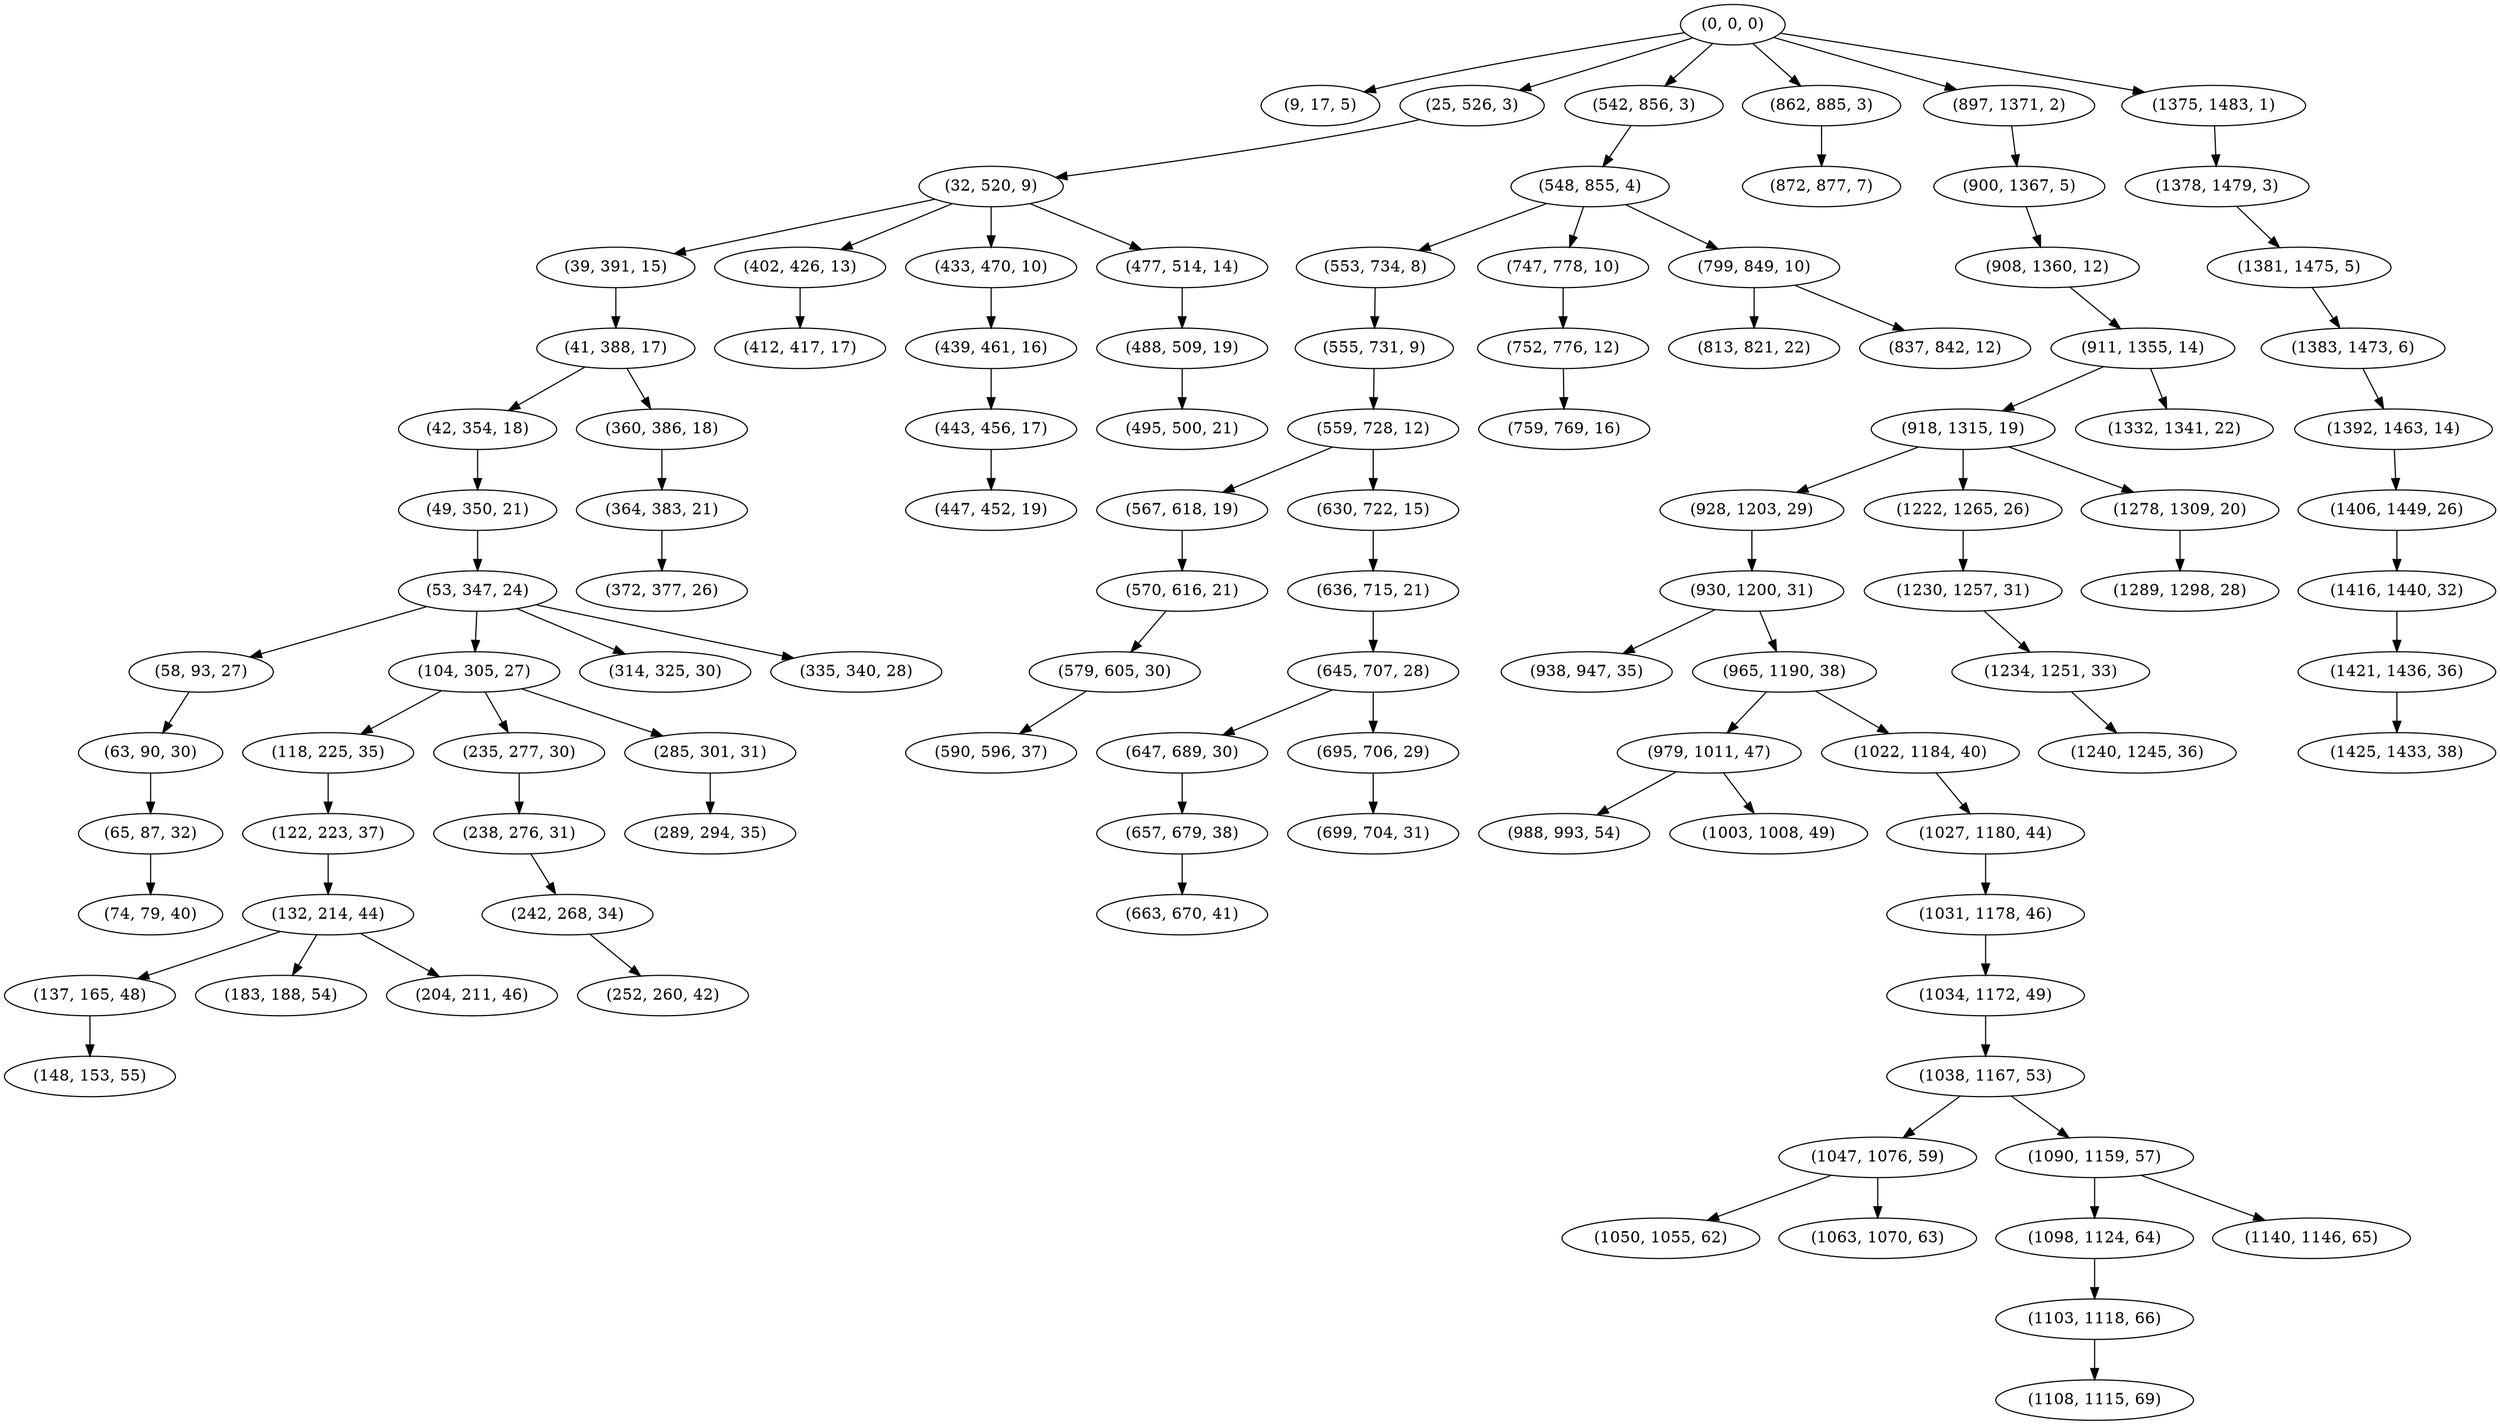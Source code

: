 digraph tree {
    "(0, 0, 0)";
    "(9, 17, 5)";
    "(25, 526, 3)";
    "(32, 520, 9)";
    "(39, 391, 15)";
    "(41, 388, 17)";
    "(42, 354, 18)";
    "(49, 350, 21)";
    "(53, 347, 24)";
    "(58, 93, 27)";
    "(63, 90, 30)";
    "(65, 87, 32)";
    "(74, 79, 40)";
    "(104, 305, 27)";
    "(118, 225, 35)";
    "(122, 223, 37)";
    "(132, 214, 44)";
    "(137, 165, 48)";
    "(148, 153, 55)";
    "(183, 188, 54)";
    "(204, 211, 46)";
    "(235, 277, 30)";
    "(238, 276, 31)";
    "(242, 268, 34)";
    "(252, 260, 42)";
    "(285, 301, 31)";
    "(289, 294, 35)";
    "(314, 325, 30)";
    "(335, 340, 28)";
    "(360, 386, 18)";
    "(364, 383, 21)";
    "(372, 377, 26)";
    "(402, 426, 13)";
    "(412, 417, 17)";
    "(433, 470, 10)";
    "(439, 461, 16)";
    "(443, 456, 17)";
    "(447, 452, 19)";
    "(477, 514, 14)";
    "(488, 509, 19)";
    "(495, 500, 21)";
    "(542, 856, 3)";
    "(548, 855, 4)";
    "(553, 734, 8)";
    "(555, 731, 9)";
    "(559, 728, 12)";
    "(567, 618, 19)";
    "(570, 616, 21)";
    "(579, 605, 30)";
    "(590, 596, 37)";
    "(630, 722, 15)";
    "(636, 715, 21)";
    "(645, 707, 28)";
    "(647, 689, 30)";
    "(657, 679, 38)";
    "(663, 670, 41)";
    "(695, 706, 29)";
    "(699, 704, 31)";
    "(747, 778, 10)";
    "(752, 776, 12)";
    "(759, 769, 16)";
    "(799, 849, 10)";
    "(813, 821, 22)";
    "(837, 842, 12)";
    "(862, 885, 3)";
    "(872, 877, 7)";
    "(897, 1371, 2)";
    "(900, 1367, 5)";
    "(908, 1360, 12)";
    "(911, 1355, 14)";
    "(918, 1315, 19)";
    "(928, 1203, 29)";
    "(930, 1200, 31)";
    "(938, 947, 35)";
    "(965, 1190, 38)";
    "(979, 1011, 47)";
    "(988, 993, 54)";
    "(1003, 1008, 49)";
    "(1022, 1184, 40)";
    "(1027, 1180, 44)";
    "(1031, 1178, 46)";
    "(1034, 1172, 49)";
    "(1038, 1167, 53)";
    "(1047, 1076, 59)";
    "(1050, 1055, 62)";
    "(1063, 1070, 63)";
    "(1090, 1159, 57)";
    "(1098, 1124, 64)";
    "(1103, 1118, 66)";
    "(1108, 1115, 69)";
    "(1140, 1146, 65)";
    "(1222, 1265, 26)";
    "(1230, 1257, 31)";
    "(1234, 1251, 33)";
    "(1240, 1245, 36)";
    "(1278, 1309, 20)";
    "(1289, 1298, 28)";
    "(1332, 1341, 22)";
    "(1375, 1483, 1)";
    "(1378, 1479, 3)";
    "(1381, 1475, 5)";
    "(1383, 1473, 6)";
    "(1392, 1463, 14)";
    "(1406, 1449, 26)";
    "(1416, 1440, 32)";
    "(1421, 1436, 36)";
    "(1425, 1433, 38)";
    "(0, 0, 0)" -> "(9, 17, 5)";
    "(0, 0, 0)" -> "(25, 526, 3)";
    "(0, 0, 0)" -> "(542, 856, 3)";
    "(0, 0, 0)" -> "(862, 885, 3)";
    "(0, 0, 0)" -> "(897, 1371, 2)";
    "(0, 0, 0)" -> "(1375, 1483, 1)";
    "(25, 526, 3)" -> "(32, 520, 9)";
    "(32, 520, 9)" -> "(39, 391, 15)";
    "(32, 520, 9)" -> "(402, 426, 13)";
    "(32, 520, 9)" -> "(433, 470, 10)";
    "(32, 520, 9)" -> "(477, 514, 14)";
    "(39, 391, 15)" -> "(41, 388, 17)";
    "(41, 388, 17)" -> "(42, 354, 18)";
    "(41, 388, 17)" -> "(360, 386, 18)";
    "(42, 354, 18)" -> "(49, 350, 21)";
    "(49, 350, 21)" -> "(53, 347, 24)";
    "(53, 347, 24)" -> "(58, 93, 27)";
    "(53, 347, 24)" -> "(104, 305, 27)";
    "(53, 347, 24)" -> "(314, 325, 30)";
    "(53, 347, 24)" -> "(335, 340, 28)";
    "(58, 93, 27)" -> "(63, 90, 30)";
    "(63, 90, 30)" -> "(65, 87, 32)";
    "(65, 87, 32)" -> "(74, 79, 40)";
    "(104, 305, 27)" -> "(118, 225, 35)";
    "(104, 305, 27)" -> "(235, 277, 30)";
    "(104, 305, 27)" -> "(285, 301, 31)";
    "(118, 225, 35)" -> "(122, 223, 37)";
    "(122, 223, 37)" -> "(132, 214, 44)";
    "(132, 214, 44)" -> "(137, 165, 48)";
    "(132, 214, 44)" -> "(183, 188, 54)";
    "(132, 214, 44)" -> "(204, 211, 46)";
    "(137, 165, 48)" -> "(148, 153, 55)";
    "(235, 277, 30)" -> "(238, 276, 31)";
    "(238, 276, 31)" -> "(242, 268, 34)";
    "(242, 268, 34)" -> "(252, 260, 42)";
    "(285, 301, 31)" -> "(289, 294, 35)";
    "(360, 386, 18)" -> "(364, 383, 21)";
    "(364, 383, 21)" -> "(372, 377, 26)";
    "(402, 426, 13)" -> "(412, 417, 17)";
    "(433, 470, 10)" -> "(439, 461, 16)";
    "(439, 461, 16)" -> "(443, 456, 17)";
    "(443, 456, 17)" -> "(447, 452, 19)";
    "(477, 514, 14)" -> "(488, 509, 19)";
    "(488, 509, 19)" -> "(495, 500, 21)";
    "(542, 856, 3)" -> "(548, 855, 4)";
    "(548, 855, 4)" -> "(553, 734, 8)";
    "(548, 855, 4)" -> "(747, 778, 10)";
    "(548, 855, 4)" -> "(799, 849, 10)";
    "(553, 734, 8)" -> "(555, 731, 9)";
    "(555, 731, 9)" -> "(559, 728, 12)";
    "(559, 728, 12)" -> "(567, 618, 19)";
    "(559, 728, 12)" -> "(630, 722, 15)";
    "(567, 618, 19)" -> "(570, 616, 21)";
    "(570, 616, 21)" -> "(579, 605, 30)";
    "(579, 605, 30)" -> "(590, 596, 37)";
    "(630, 722, 15)" -> "(636, 715, 21)";
    "(636, 715, 21)" -> "(645, 707, 28)";
    "(645, 707, 28)" -> "(647, 689, 30)";
    "(645, 707, 28)" -> "(695, 706, 29)";
    "(647, 689, 30)" -> "(657, 679, 38)";
    "(657, 679, 38)" -> "(663, 670, 41)";
    "(695, 706, 29)" -> "(699, 704, 31)";
    "(747, 778, 10)" -> "(752, 776, 12)";
    "(752, 776, 12)" -> "(759, 769, 16)";
    "(799, 849, 10)" -> "(813, 821, 22)";
    "(799, 849, 10)" -> "(837, 842, 12)";
    "(862, 885, 3)" -> "(872, 877, 7)";
    "(897, 1371, 2)" -> "(900, 1367, 5)";
    "(900, 1367, 5)" -> "(908, 1360, 12)";
    "(908, 1360, 12)" -> "(911, 1355, 14)";
    "(911, 1355, 14)" -> "(918, 1315, 19)";
    "(911, 1355, 14)" -> "(1332, 1341, 22)";
    "(918, 1315, 19)" -> "(928, 1203, 29)";
    "(918, 1315, 19)" -> "(1222, 1265, 26)";
    "(918, 1315, 19)" -> "(1278, 1309, 20)";
    "(928, 1203, 29)" -> "(930, 1200, 31)";
    "(930, 1200, 31)" -> "(938, 947, 35)";
    "(930, 1200, 31)" -> "(965, 1190, 38)";
    "(965, 1190, 38)" -> "(979, 1011, 47)";
    "(965, 1190, 38)" -> "(1022, 1184, 40)";
    "(979, 1011, 47)" -> "(988, 993, 54)";
    "(979, 1011, 47)" -> "(1003, 1008, 49)";
    "(1022, 1184, 40)" -> "(1027, 1180, 44)";
    "(1027, 1180, 44)" -> "(1031, 1178, 46)";
    "(1031, 1178, 46)" -> "(1034, 1172, 49)";
    "(1034, 1172, 49)" -> "(1038, 1167, 53)";
    "(1038, 1167, 53)" -> "(1047, 1076, 59)";
    "(1038, 1167, 53)" -> "(1090, 1159, 57)";
    "(1047, 1076, 59)" -> "(1050, 1055, 62)";
    "(1047, 1076, 59)" -> "(1063, 1070, 63)";
    "(1090, 1159, 57)" -> "(1098, 1124, 64)";
    "(1090, 1159, 57)" -> "(1140, 1146, 65)";
    "(1098, 1124, 64)" -> "(1103, 1118, 66)";
    "(1103, 1118, 66)" -> "(1108, 1115, 69)";
    "(1222, 1265, 26)" -> "(1230, 1257, 31)";
    "(1230, 1257, 31)" -> "(1234, 1251, 33)";
    "(1234, 1251, 33)" -> "(1240, 1245, 36)";
    "(1278, 1309, 20)" -> "(1289, 1298, 28)";
    "(1375, 1483, 1)" -> "(1378, 1479, 3)";
    "(1378, 1479, 3)" -> "(1381, 1475, 5)";
    "(1381, 1475, 5)" -> "(1383, 1473, 6)";
    "(1383, 1473, 6)" -> "(1392, 1463, 14)";
    "(1392, 1463, 14)" -> "(1406, 1449, 26)";
    "(1406, 1449, 26)" -> "(1416, 1440, 32)";
    "(1416, 1440, 32)" -> "(1421, 1436, 36)";
    "(1421, 1436, 36)" -> "(1425, 1433, 38)";
}

